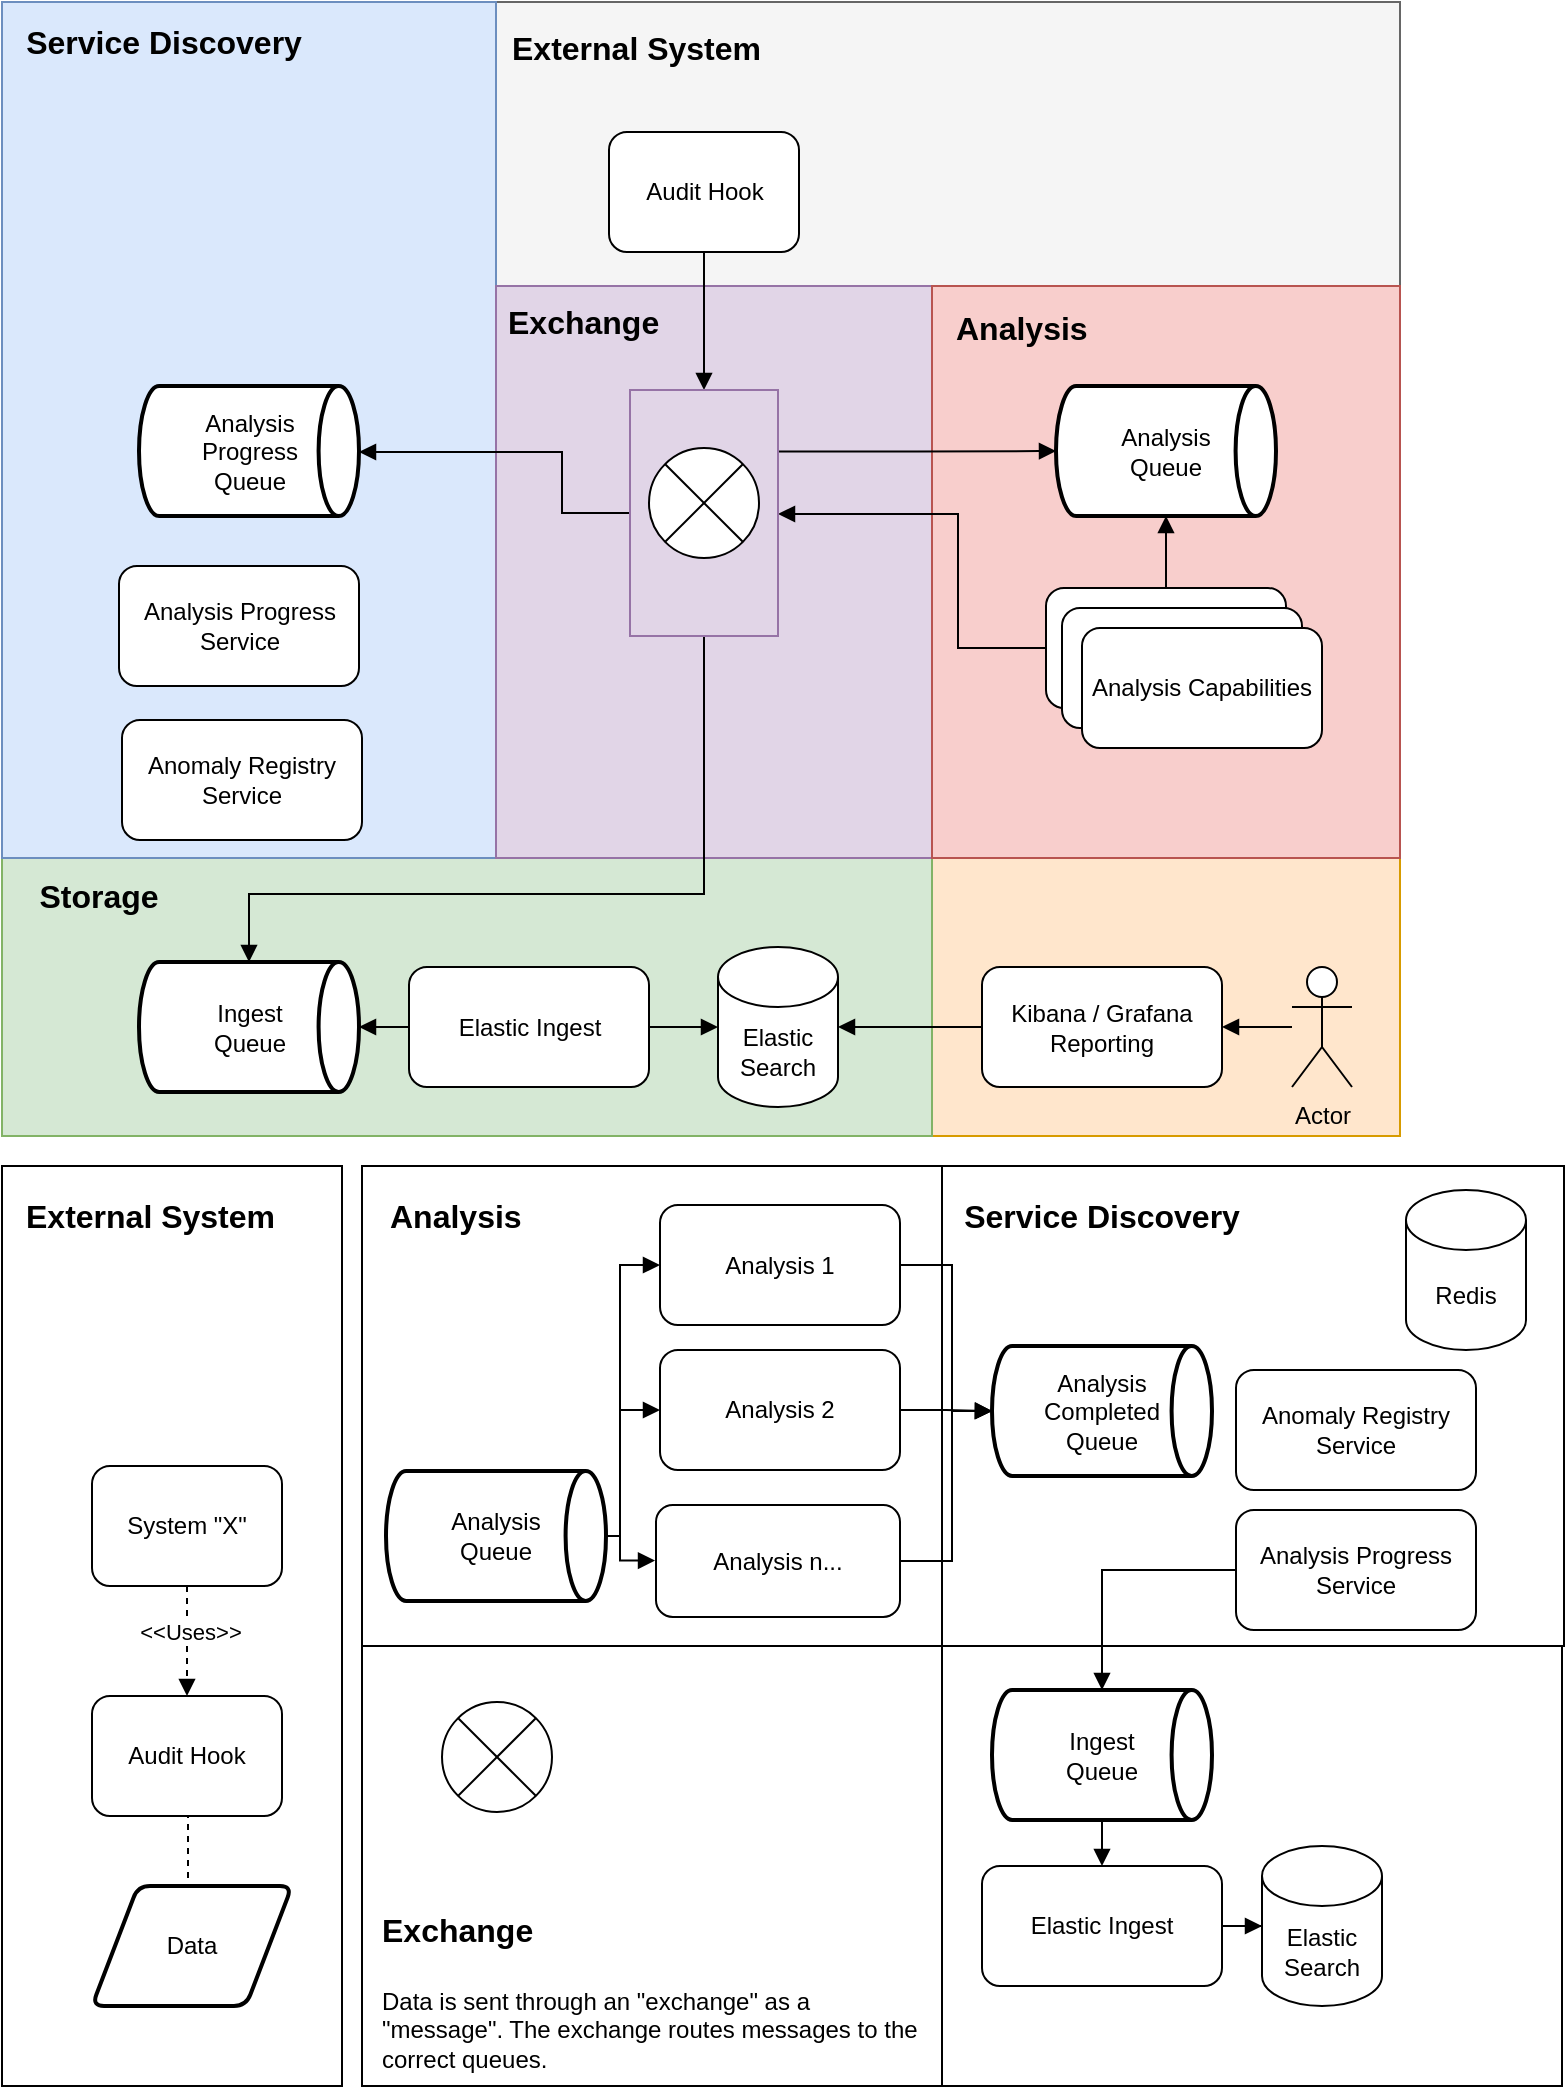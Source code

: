 <mxfile version="15.7.1" type="github">
  <diagram id="jIUITmyzeD87ZEfBDrSX" name="Page-1">
    <mxGraphModel dx="58" dy="503" grid="0" gridSize="10" guides="1" tooltips="1" connect="1" arrows="1" fold="1" page="1" pageScale="1" pageWidth="700" pageHeight="469" math="0" shadow="0">
      <root>
        <mxCell id="0" />
        <mxCell id="1" parent="0" />
        <mxCell id="8Pe6dOlYgh1ihYA8Ivlo-152" value="" style="rounded=0;whiteSpace=wrap;html=1;fontSize=12;fillColor=#ffe6cc;align=left;strokeColor=#d79b00;" vertex="1" parent="1">
          <mxGeometry x="465" y="-41" width="234" height="139" as="geometry" />
        </mxCell>
        <mxCell id="8Pe6dOlYgh1ihYA8Ivlo-136" value="" style="rounded=0;whiteSpace=wrap;html=1;fontSize=12;fillColor=#d5e8d4;align=left;strokeColor=#82b366;" vertex="1" parent="1">
          <mxGeometry y="-41" width="465" height="139" as="geometry" />
        </mxCell>
        <mxCell id="8Pe6dOlYgh1ihYA8Ivlo-50" value="" style="rounded=0;whiteSpace=wrap;html=1;" vertex="1" parent="1">
          <mxGeometry x="180" y="113" width="290" height="240" as="geometry" />
        </mxCell>
        <mxCell id="8Pe6dOlYgh1ihYA8Ivlo-57" value="" style="rounded=0;whiteSpace=wrap;html=1;" vertex="1" parent="1">
          <mxGeometry x="470" y="113" width="311" height="240" as="geometry" />
        </mxCell>
        <mxCell id="8Pe6dOlYgh1ihYA8Ivlo-58" value="" style="rounded=0;whiteSpace=wrap;html=1;" vertex="1" parent="1">
          <mxGeometry x="470" y="353" width="310" height="220" as="geometry" />
        </mxCell>
        <mxCell id="8Pe6dOlYgh1ihYA8Ivlo-52" value="" style="rounded=0;whiteSpace=wrap;html=1;" vertex="1" parent="1">
          <mxGeometry y="113" width="170" height="460" as="geometry" />
        </mxCell>
        <mxCell id="8Pe6dOlYgh1ihYA8Ivlo-51" value="" style="rounded=0;whiteSpace=wrap;html=1;" vertex="1" parent="1">
          <mxGeometry x="180" y="353" width="290" height="220" as="geometry" />
        </mxCell>
        <mxCell id="8Pe6dOlYgh1ihYA8Ivlo-108" style="edgeStyle=orthogonalEdgeStyle;rounded=0;orthogonalLoop=1;jettySize=auto;html=1;entryX=0;entryY=0.5;entryDx=0;entryDy=0;entryPerimeter=0;fontSize=12;endArrow=block;endFill=1;" edge="1" parent="1" source="8Pe6dOlYgh1ihYA8Ivlo-2" target="8Pe6dOlYgh1ihYA8Ivlo-105">
          <mxGeometry relative="1" as="geometry">
            <Array as="points">
              <mxPoint x="475" y="163" />
              <mxPoint x="475" y="236" />
            </Array>
          </mxGeometry>
        </mxCell>
        <mxCell id="8Pe6dOlYgh1ihYA8Ivlo-2" value="Analysis 1" style="rounded=1;whiteSpace=wrap;html=1;" vertex="1" parent="1">
          <mxGeometry x="329" y="132.5" width="120" height="60" as="geometry" />
        </mxCell>
        <mxCell id="8Pe6dOlYgh1ihYA8Ivlo-109" style="edgeStyle=orthogonalEdgeStyle;rounded=0;orthogonalLoop=1;jettySize=auto;html=1;fontSize=12;endArrow=block;endFill=1;" edge="1" parent="1" source="8Pe6dOlYgh1ihYA8Ivlo-3" target="8Pe6dOlYgh1ihYA8Ivlo-105">
          <mxGeometry relative="1" as="geometry" />
        </mxCell>
        <mxCell id="8Pe6dOlYgh1ihYA8Ivlo-3" value="Analysis 2" style="rounded=1;whiteSpace=wrap;html=1;" vertex="1" parent="1">
          <mxGeometry x="329" y="205" width="120" height="60" as="geometry" />
        </mxCell>
        <mxCell id="8Pe6dOlYgh1ihYA8Ivlo-110" style="edgeStyle=orthogonalEdgeStyle;rounded=0;orthogonalLoop=1;jettySize=auto;html=1;entryX=0;entryY=0.5;entryDx=0;entryDy=0;entryPerimeter=0;fontSize=12;endArrow=block;endFill=1;" edge="1" parent="1" source="8Pe6dOlYgh1ihYA8Ivlo-4" target="8Pe6dOlYgh1ihYA8Ivlo-105">
          <mxGeometry relative="1" as="geometry">
            <Array as="points">
              <mxPoint x="475" y="311" />
              <mxPoint x="475" y="236" />
            </Array>
          </mxGeometry>
        </mxCell>
        <mxCell id="8Pe6dOlYgh1ihYA8Ivlo-4" value="Analysis n..." style="rounded=1;whiteSpace=wrap;html=1;" vertex="1" parent="1">
          <mxGeometry x="327" y="282.5" width="122" height="56" as="geometry" />
        </mxCell>
        <mxCell id="8Pe6dOlYgh1ihYA8Ivlo-94" value="" style="edgeStyle=orthogonalEdgeStyle;rounded=0;orthogonalLoop=1;jettySize=auto;html=1;fontSize=12;endArrow=block;endFill=1;" edge="1" parent="1" source="8Pe6dOlYgh1ihYA8Ivlo-12" target="8Pe6dOlYgh1ihYA8Ivlo-59">
          <mxGeometry relative="1" as="geometry" />
        </mxCell>
        <mxCell id="8Pe6dOlYgh1ihYA8Ivlo-12" value="Elastic Ingest" style="rounded=1;whiteSpace=wrap;html=1;" vertex="1" parent="1">
          <mxGeometry x="490" y="463" width="120" height="60" as="geometry" />
        </mxCell>
        <mxCell id="8Pe6dOlYgh1ihYA8Ivlo-30" value="Anomaly Registry&lt;br&gt;Service" style="rounded=1;whiteSpace=wrap;html=1;" vertex="1" parent="1">
          <mxGeometry x="617" y="215" width="120" height="60" as="geometry" />
        </mxCell>
        <mxCell id="8Pe6dOlYgh1ihYA8Ivlo-36" value="Redis" style="shape=cylinder3;whiteSpace=wrap;html=1;boundedLbl=1;backgroundOutline=1;size=15;" vertex="1" parent="1">
          <mxGeometry x="702" y="125" width="60" height="80" as="geometry" />
        </mxCell>
        <mxCell id="8Pe6dOlYgh1ihYA8Ivlo-39" value="Audit Hook" style="rounded=1;whiteSpace=wrap;html=1;" vertex="1" parent="1">
          <mxGeometry x="45" y="378" width="95" height="60" as="geometry" />
        </mxCell>
        <mxCell id="8Pe6dOlYgh1ihYA8Ivlo-47" style="edgeStyle=orthogonalEdgeStyle;rounded=0;orthogonalLoop=1;jettySize=auto;html=1;dashed=1;endArrow=none;endFill=0;exitX=0.5;exitY=0;exitDx=0;exitDy=0;" edge="1" parent="1" source="8Pe6dOlYgh1ihYA8Ivlo-46" target="8Pe6dOlYgh1ihYA8Ivlo-39">
          <mxGeometry relative="1" as="geometry">
            <Array as="points">
              <mxPoint x="93" y="473" />
            </Array>
          </mxGeometry>
        </mxCell>
        <mxCell id="8Pe6dOlYgh1ihYA8Ivlo-46" value="Data" style="shape=parallelogram;html=1;strokeWidth=2;perimeter=parallelogramPerimeter;whiteSpace=wrap;rounded=1;arcSize=12;size=0.23;" vertex="1" parent="1">
          <mxGeometry x="45" y="473" width="100" height="60" as="geometry" />
        </mxCell>
        <mxCell id="8Pe6dOlYgh1ihYA8Ivlo-100" style="edgeStyle=orthogonalEdgeStyle;rounded=0;orthogonalLoop=1;jettySize=auto;html=1;entryX=0.5;entryY=0;entryDx=0;entryDy=0;entryPerimeter=0;fontSize=12;endArrow=block;endFill=1;" edge="1" parent="1" source="8Pe6dOlYgh1ihYA8Ivlo-48" target="8Pe6dOlYgh1ihYA8Ivlo-95">
          <mxGeometry relative="1" as="geometry" />
        </mxCell>
        <mxCell id="8Pe6dOlYgh1ihYA8Ivlo-48" value="Analysis Progress&lt;br&gt;Service" style="rounded=1;whiteSpace=wrap;html=1;" vertex="1" parent="1">
          <mxGeometry x="617" y="285" width="120" height="60" as="geometry" />
        </mxCell>
        <mxCell id="8Pe6dOlYgh1ihYA8Ivlo-54" style="edgeStyle=orthogonalEdgeStyle;rounded=0;orthogonalLoop=1;jettySize=auto;html=1;entryX=0.5;entryY=0;entryDx=0;entryDy=0;dashed=1;endArrow=block;endFill=1;" edge="1" parent="1" source="8Pe6dOlYgh1ihYA8Ivlo-53" target="8Pe6dOlYgh1ihYA8Ivlo-39">
          <mxGeometry relative="1" as="geometry" />
        </mxCell>
        <mxCell id="8Pe6dOlYgh1ihYA8Ivlo-55" value="&amp;lt;&amp;lt;Uses&amp;gt;&amp;gt;" style="edgeLabel;html=1;align=center;verticalAlign=middle;resizable=0;points=[];" vertex="1" connectable="0" parent="8Pe6dOlYgh1ihYA8Ivlo-54">
          <mxGeometry x="-0.182" y="1" relative="1" as="geometry">
            <mxPoint as="offset" />
          </mxGeometry>
        </mxCell>
        <mxCell id="8Pe6dOlYgh1ihYA8Ivlo-53" value="System &quot;X&quot;" style="rounded=1;whiteSpace=wrap;html=1;" vertex="1" parent="1">
          <mxGeometry x="45" y="263" width="95" height="60" as="geometry" />
        </mxCell>
        <mxCell id="8Pe6dOlYgh1ihYA8Ivlo-59" value="Elastic&lt;br&gt;Search" style="shape=cylinder3;whiteSpace=wrap;html=1;boundedLbl=1;backgroundOutline=1;size=15;" vertex="1" parent="1">
          <mxGeometry x="630" y="453" width="60" height="80" as="geometry" />
        </mxCell>
        <mxCell id="8Pe6dOlYgh1ihYA8Ivlo-88" style="edgeStyle=orthogonalEdgeStyle;rounded=0;orthogonalLoop=1;jettySize=auto;html=1;entryX=-0.004;entryY=0.496;entryDx=0;entryDy=0;fontSize=12;endArrow=block;endFill=1;entryPerimeter=0;" edge="1" parent="1" target="8Pe6dOlYgh1ihYA8Ivlo-4">
          <mxGeometry relative="1" as="geometry">
            <mxPoint x="300" y="298.002" as="sourcePoint" />
            <mxPoint x="325" y="310.5" as="targetPoint" />
            <Array as="points">
              <mxPoint x="309" y="298" />
              <mxPoint x="309" y="310" />
            </Array>
          </mxGeometry>
        </mxCell>
        <mxCell id="8Pe6dOlYgh1ihYA8Ivlo-89" style="edgeStyle=orthogonalEdgeStyle;rounded=0;orthogonalLoop=1;jettySize=auto;html=1;entryX=0;entryY=0.5;entryDx=0;entryDy=0;fontSize=12;endArrow=block;endFill=1;" edge="1" parent="1" source="8Pe6dOlYgh1ihYA8Ivlo-75" target="8Pe6dOlYgh1ihYA8Ivlo-2">
          <mxGeometry relative="1" as="geometry">
            <Array as="points">
              <mxPoint x="309" y="298" />
              <mxPoint x="309" y="163" />
            </Array>
          </mxGeometry>
        </mxCell>
        <mxCell id="8Pe6dOlYgh1ihYA8Ivlo-90" style="edgeStyle=orthogonalEdgeStyle;rounded=0;orthogonalLoop=1;jettySize=auto;html=1;entryX=0;entryY=0.5;entryDx=0;entryDy=0;fontSize=12;endArrow=block;endFill=1;" edge="1" parent="1" source="8Pe6dOlYgh1ihYA8Ivlo-75" target="8Pe6dOlYgh1ihYA8Ivlo-3">
          <mxGeometry relative="1" as="geometry">
            <Array as="points">
              <mxPoint x="309" y="298" />
              <mxPoint x="309" y="235" />
            </Array>
          </mxGeometry>
        </mxCell>
        <mxCell id="8Pe6dOlYgh1ihYA8Ivlo-75" value="Analysis &lt;br&gt;Queue" style="strokeWidth=2;html=1;shape=mxgraph.flowchart.direct_data;whiteSpace=wrap;" vertex="1" parent="1">
          <mxGeometry x="192" y="265.5" width="110" height="65" as="geometry" />
        </mxCell>
        <mxCell id="8Pe6dOlYgh1ihYA8Ivlo-85" value="&lt;h1&gt;&lt;font style=&quot;font-size: 16px&quot;&gt;Exchange&lt;/font&gt;&lt;/h1&gt;&lt;div&gt;&lt;font style=&quot;font-size: 12px&quot;&gt;Data is sent through an &quot;exchange&quot; as a &quot;message&quot;. The exchange routes messages to the correct queues.&lt;/font&gt;&lt;/div&gt;" style="text;html=1;strokeColor=none;fillColor=none;spacing=5;spacingTop=-20;whiteSpace=wrap;overflow=hidden;rounded=0;" vertex="1" parent="1">
          <mxGeometry x="185" y="473" width="280" height="100" as="geometry" />
        </mxCell>
        <mxCell id="8Pe6dOlYgh1ihYA8Ivlo-91" value="" style="shape=sumEllipse;perimeter=ellipsePerimeter;whiteSpace=wrap;html=1;backgroundOutline=1;fontSize=12;fillColor=#FFFFFF;" vertex="1" parent="1">
          <mxGeometry x="220" y="381" width="55" height="55" as="geometry" />
        </mxCell>
        <mxCell id="8Pe6dOlYgh1ihYA8Ivlo-98" style="edgeStyle=orthogonalEdgeStyle;rounded=0;orthogonalLoop=1;jettySize=auto;html=1;entryX=0.5;entryY=0;entryDx=0;entryDy=0;fontSize=12;endArrow=block;endFill=1;" edge="1" parent="1" source="8Pe6dOlYgh1ihYA8Ivlo-95" target="8Pe6dOlYgh1ihYA8Ivlo-12">
          <mxGeometry relative="1" as="geometry" />
        </mxCell>
        <mxCell id="8Pe6dOlYgh1ihYA8Ivlo-95" value="Ingest&lt;br&gt;Queue" style="strokeWidth=2;html=1;shape=mxgraph.flowchart.direct_data;whiteSpace=wrap;" vertex="1" parent="1">
          <mxGeometry x="495" y="375" width="110" height="65" as="geometry" />
        </mxCell>
        <mxCell id="8Pe6dOlYgh1ihYA8Ivlo-101" value="&lt;font style=&quot;font-size: 16px&quot;&gt;&lt;b&gt;Service Discovery&lt;/b&gt;&lt;/font&gt;" style="text;html=1;strokeColor=none;fillColor=none;align=center;verticalAlign=middle;whiteSpace=wrap;rounded=0;fontSize=12;" vertex="1" parent="1">
          <mxGeometry x="475" y="123" width="150" height="30" as="geometry" />
        </mxCell>
        <mxCell id="8Pe6dOlYgh1ihYA8Ivlo-105" value="Analysis&lt;br&gt;Completed&lt;br&gt;Queue" style="strokeWidth=2;html=1;shape=mxgraph.flowchart.direct_data;whiteSpace=wrap;" vertex="1" parent="1">
          <mxGeometry x="495" y="203" width="110" height="65" as="geometry" />
        </mxCell>
        <mxCell id="8Pe6dOlYgh1ihYA8Ivlo-111" value="&lt;font style=&quot;font-size: 16px&quot;&gt;&lt;b&gt;Analysis&lt;/b&gt;&lt;/font&gt;" style="text;html=1;strokeColor=none;fillColor=none;align=left;verticalAlign=middle;whiteSpace=wrap;rounded=0;fontSize=12;" vertex="1" parent="1">
          <mxGeometry x="192" y="123" width="76" height="30" as="geometry" />
        </mxCell>
        <mxCell id="8Pe6dOlYgh1ihYA8Ivlo-112" value="&lt;font style=&quot;font-size: 16px&quot;&gt;&lt;b&gt;External System&lt;/b&gt;&lt;/font&gt;" style="text;html=1;strokeColor=none;fillColor=none;align=left;verticalAlign=middle;whiteSpace=wrap;rounded=0;fontSize=12;" vertex="1" parent="1">
          <mxGeometry x="10" y="123" width="135" height="30" as="geometry" />
        </mxCell>
        <mxCell id="8Pe6dOlYgh1ihYA8Ivlo-113" value="" style="rounded=0;whiteSpace=wrap;html=1;fontSize=12;fillColor=#f5f5f5;align=left;strokeColor=#666666;fontColor=#333333;" vertex="1" parent="1">
          <mxGeometry x="247" y="-469" width="452" height="142" as="geometry" />
        </mxCell>
        <mxCell id="8Pe6dOlYgh1ihYA8Ivlo-114" value="" style="rounded=0;whiteSpace=wrap;html=1;fontSize=12;fillColor=#dae8fc;align=left;strokeColor=#6c8ebf;" vertex="1" parent="1">
          <mxGeometry y="-469" width="247" height="428" as="geometry" />
        </mxCell>
        <mxCell id="8Pe6dOlYgh1ihYA8Ivlo-115" value="" style="rounded=0;whiteSpace=wrap;html=1;fontSize=12;fillColor=#e1d5e7;align=left;strokeColor=#9673a6;" vertex="1" parent="1">
          <mxGeometry x="247" y="-327" width="218" height="286" as="geometry" />
        </mxCell>
        <mxCell id="8Pe6dOlYgh1ihYA8Ivlo-116" value="" style="rounded=0;whiteSpace=wrap;html=1;fontSize=12;fillColor=#f8cecc;align=left;strokeColor=#b85450;" vertex="1" parent="1">
          <mxGeometry x="465" y="-327" width="234" height="286" as="geometry" />
        </mxCell>
        <mxCell id="8Pe6dOlYgh1ihYA8Ivlo-117" value="&lt;font style=&quot;font-size: 16px&quot;&gt;&lt;b&gt;Exchange&lt;/b&gt;&lt;/font&gt;" style="text;html=1;strokeColor=none;fillColor=none;align=left;verticalAlign=middle;whiteSpace=wrap;rounded=0;fontSize=12;" vertex="1" parent="1">
          <mxGeometry x="251" y="-324" width="76" height="30" as="geometry" />
        </mxCell>
        <mxCell id="8Pe6dOlYgh1ihYA8Ivlo-133" style="edgeStyle=orthogonalEdgeStyle;rounded=0;orthogonalLoop=1;jettySize=auto;html=1;fontSize=12;endArrow=block;endFill=1;exitX=0;exitY=0.5;exitDx=0;exitDy=0;" edge="1" parent="1" source="8Pe6dOlYgh1ihYA8Ivlo-144" target="8Pe6dOlYgh1ihYA8Ivlo-127">
          <mxGeometry relative="1" as="geometry">
            <mxPoint x="323.0" y="-174.5" as="sourcePoint" />
            <Array as="points">
              <mxPoint x="280" y="-214" />
              <mxPoint x="280" y="-244" />
            </Array>
          </mxGeometry>
        </mxCell>
        <mxCell id="8Pe6dOlYgh1ihYA8Ivlo-134" style="edgeStyle=orthogonalEdgeStyle;rounded=0;orthogonalLoop=1;jettySize=auto;html=1;entryX=0;entryY=0.5;entryDx=0;entryDy=0;entryPerimeter=0;fontSize=12;endArrow=block;endFill=1;exitX=1;exitY=0.25;exitDx=0;exitDy=0;" edge="1" parent="1" source="8Pe6dOlYgh1ihYA8Ivlo-144" target="8Pe6dOlYgh1ihYA8Ivlo-126">
          <mxGeometry relative="1" as="geometry">
            <mxPoint x="378" y="-244.5" as="sourcePoint" />
          </mxGeometry>
        </mxCell>
        <mxCell id="8Pe6dOlYgh1ihYA8Ivlo-137" style="edgeStyle=orthogonalEdgeStyle;rounded=0;orthogonalLoop=1;jettySize=auto;html=1;entryX=0.5;entryY=0;entryDx=0;entryDy=0;entryPerimeter=0;fontSize=12;endArrow=block;endFill=1;exitX=0.5;exitY=1;exitDx=0;exitDy=0;" edge="1" parent="1" source="8Pe6dOlYgh1ihYA8Ivlo-144" target="8Pe6dOlYgh1ihYA8Ivlo-135">
          <mxGeometry relative="1" as="geometry">
            <mxPoint x="351" y="-141" as="sourcePoint" />
            <Array as="points">
              <mxPoint x="351" y="-23" />
              <mxPoint x="123" y="-23" />
            </Array>
          </mxGeometry>
        </mxCell>
        <mxCell id="8Pe6dOlYgh1ihYA8Ivlo-120" value="&lt;font style=&quot;font-size: 16px&quot;&gt;&lt;b&gt;External System&lt;/b&gt;&lt;/font&gt;" style="text;html=1;strokeColor=none;fillColor=none;align=left;verticalAlign=middle;whiteSpace=wrap;rounded=0;fontSize=12;" vertex="1" parent="1">
          <mxGeometry x="253" y="-461" width="135" height="30" as="geometry" />
        </mxCell>
        <mxCell id="8Pe6dOlYgh1ihYA8Ivlo-123" style="edgeStyle=orthogonalEdgeStyle;rounded=0;orthogonalLoop=1;jettySize=auto;html=1;fontSize=12;endArrow=block;endFill=1;entryX=0.5;entryY=0;entryDx=0;entryDy=0;" edge="1" parent="1" source="8Pe6dOlYgh1ihYA8Ivlo-121" target="8Pe6dOlYgh1ihYA8Ivlo-144">
          <mxGeometry relative="1" as="geometry">
            <mxPoint x="350.5" y="-272" as="targetPoint" />
          </mxGeometry>
        </mxCell>
        <mxCell id="8Pe6dOlYgh1ihYA8Ivlo-121" value="Audit Hook" style="rounded=1;whiteSpace=wrap;html=1;" vertex="1" parent="1">
          <mxGeometry x="303.5" y="-404" width="95" height="60" as="geometry" />
        </mxCell>
        <mxCell id="8Pe6dOlYgh1ihYA8Ivlo-124" value="&lt;font style=&quot;font-size: 16px&quot;&gt;&lt;b&gt;Analysis&lt;/b&gt;&lt;/font&gt;" style="text;html=1;strokeColor=none;fillColor=none;align=left;verticalAlign=middle;whiteSpace=wrap;rounded=0;fontSize=12;" vertex="1" parent="1">
          <mxGeometry x="475" y="-321" width="76" height="30" as="geometry" />
        </mxCell>
        <mxCell id="8Pe6dOlYgh1ihYA8Ivlo-125" value="&lt;font style=&quot;font-size: 16px&quot;&gt;&lt;b&gt;Service Discovery&lt;/b&gt;&lt;/font&gt;" style="text;html=1;strokeColor=none;fillColor=none;align=center;verticalAlign=middle;whiteSpace=wrap;rounded=0;fontSize=12;" vertex="1" parent="1">
          <mxGeometry x="6" y="-464" width="150" height="30" as="geometry" />
        </mxCell>
        <mxCell id="8Pe6dOlYgh1ihYA8Ivlo-126" value="Analysis &lt;br&gt;Queue" style="strokeWidth=2;html=1;shape=mxgraph.flowchart.direct_data;whiteSpace=wrap;" vertex="1" parent="1">
          <mxGeometry x="527" y="-277" width="110" height="65" as="geometry" />
        </mxCell>
        <mxCell id="8Pe6dOlYgh1ihYA8Ivlo-127" value="Analysis&lt;br&gt;Progress&lt;br&gt;Queue" style="strokeWidth=2;html=1;shape=mxgraph.flowchart.direct_data;whiteSpace=wrap;" vertex="1" parent="1">
          <mxGeometry x="68.5" y="-277" width="110" height="65" as="geometry" />
        </mxCell>
        <mxCell id="8Pe6dOlYgh1ihYA8Ivlo-129" value="Anomaly Registry&lt;br&gt;Service" style="rounded=1;whiteSpace=wrap;html=1;" vertex="1" parent="1">
          <mxGeometry x="60" y="-110" width="120" height="60" as="geometry" />
        </mxCell>
        <mxCell id="8Pe6dOlYgh1ihYA8Ivlo-130" value="Analysis Progress&lt;br&gt;Service" style="rounded=1;whiteSpace=wrap;html=1;" vertex="1" parent="1">
          <mxGeometry x="58.5" y="-187" width="120" height="60" as="geometry" />
        </mxCell>
        <mxCell id="8Pe6dOlYgh1ihYA8Ivlo-135" value="Ingest&lt;br&gt;Queue" style="strokeWidth=2;html=1;shape=mxgraph.flowchart.direct_data;whiteSpace=wrap;" vertex="1" parent="1">
          <mxGeometry x="68.5" y="11" width="110" height="65" as="geometry" />
        </mxCell>
        <mxCell id="8Pe6dOlYgh1ihYA8Ivlo-141" style="edgeStyle=orthogonalEdgeStyle;rounded=0;orthogonalLoop=1;jettySize=auto;html=1;fontSize=12;endArrow=block;endFill=1;exitX=0.5;exitY=0;exitDx=0;exitDy=0;" edge="1" parent="1" source="8Pe6dOlYgh1ihYA8Ivlo-138" target="8Pe6dOlYgh1ihYA8Ivlo-126">
          <mxGeometry relative="1" as="geometry" />
        </mxCell>
        <mxCell id="8Pe6dOlYgh1ihYA8Ivlo-138" value="" style="rounded=1;whiteSpace=wrap;html=1;" vertex="1" parent="1">
          <mxGeometry x="522" y="-176" width="120" height="60" as="geometry" />
        </mxCell>
        <mxCell id="8Pe6dOlYgh1ihYA8Ivlo-142" style="edgeStyle=orthogonalEdgeStyle;rounded=0;orthogonalLoop=1;jettySize=auto;html=1;entryX=1;entryY=0.5;entryDx=0;entryDy=0;fontSize=12;endArrow=block;endFill=1;exitX=0;exitY=0.5;exitDx=0;exitDy=0;" edge="1" parent="1" source="8Pe6dOlYgh1ihYA8Ivlo-138" target="8Pe6dOlYgh1ihYA8Ivlo-144">
          <mxGeometry relative="1" as="geometry">
            <mxPoint x="378.0" y="-174.5" as="targetPoint" />
            <Array as="points">
              <mxPoint x="478" y="-146" />
              <mxPoint x="478" y="-213" />
              <mxPoint x="388" y="-213" />
            </Array>
          </mxGeometry>
        </mxCell>
        <mxCell id="8Pe6dOlYgh1ihYA8Ivlo-139" value="" style="rounded=1;whiteSpace=wrap;html=1;" vertex="1" parent="1">
          <mxGeometry x="530" y="-166" width="120" height="60" as="geometry" />
        </mxCell>
        <mxCell id="8Pe6dOlYgh1ihYA8Ivlo-140" value="Analysis Capabilities" style="rounded=1;whiteSpace=wrap;html=1;" vertex="1" parent="1">
          <mxGeometry x="540" y="-156" width="120" height="60" as="geometry" />
        </mxCell>
        <mxCell id="8Pe6dOlYgh1ihYA8Ivlo-144" value="" style="rounded=0;whiteSpace=wrap;html=1;fontSize=12;fillColor=#e1d5e7;align=left;strokeColor=#9673a6;" vertex="1" parent="1">
          <mxGeometry x="314" y="-275" width="74" height="123" as="geometry" />
        </mxCell>
        <mxCell id="8Pe6dOlYgh1ihYA8Ivlo-150" style="edgeStyle=orthogonalEdgeStyle;rounded=0;orthogonalLoop=1;jettySize=auto;html=1;fontSize=12;endArrow=block;endFill=1;" edge="1" parent="1" source="8Pe6dOlYgh1ihYA8Ivlo-145" target="8Pe6dOlYgh1ihYA8Ivlo-135">
          <mxGeometry relative="1" as="geometry" />
        </mxCell>
        <mxCell id="8Pe6dOlYgh1ihYA8Ivlo-151" style="edgeStyle=orthogonalEdgeStyle;rounded=0;orthogonalLoop=1;jettySize=auto;html=1;fontSize=12;endArrow=block;endFill=1;" edge="1" parent="1" source="8Pe6dOlYgh1ihYA8Ivlo-145" target="8Pe6dOlYgh1ihYA8Ivlo-146">
          <mxGeometry relative="1" as="geometry" />
        </mxCell>
        <mxCell id="8Pe6dOlYgh1ihYA8Ivlo-145" value="Elastic Ingest" style="rounded=1;whiteSpace=wrap;html=1;" vertex="1" parent="1">
          <mxGeometry x="203.5" y="13.5" width="120" height="60" as="geometry" />
        </mxCell>
        <mxCell id="8Pe6dOlYgh1ihYA8Ivlo-146" value="Elastic&lt;br&gt;Search" style="shape=cylinder3;whiteSpace=wrap;html=1;boundedLbl=1;backgroundOutline=1;size=15;" vertex="1" parent="1">
          <mxGeometry x="358" y="3.5" width="60" height="80" as="geometry" />
        </mxCell>
        <mxCell id="8Pe6dOlYgh1ihYA8Ivlo-148" value="" style="shape=sumEllipse;perimeter=ellipsePerimeter;whiteSpace=wrap;html=1;backgroundOutline=1;fontSize=12;fillColor=#FFFFFF;" vertex="1" parent="1">
          <mxGeometry x="323.5" y="-246" width="55" height="55" as="geometry" />
        </mxCell>
        <mxCell id="8Pe6dOlYgh1ihYA8Ivlo-149" value="&lt;font style=&quot;font-size: 16px&quot;&gt;&lt;b&gt;Storage&lt;/b&gt;&lt;/font&gt;" style="text;html=1;strokeColor=none;fillColor=none;align=center;verticalAlign=middle;whiteSpace=wrap;rounded=0;fontSize=12;" vertex="1" parent="1">
          <mxGeometry x="8" y="-37" width="81" height="30" as="geometry" />
        </mxCell>
        <mxCell id="8Pe6dOlYgh1ihYA8Ivlo-157" style="edgeStyle=orthogonalEdgeStyle;rounded=0;orthogonalLoop=1;jettySize=auto;html=1;fontSize=12;endArrow=block;endFill=1;" edge="1" parent="1" source="8Pe6dOlYgh1ihYA8Ivlo-153" target="8Pe6dOlYgh1ihYA8Ivlo-155">
          <mxGeometry relative="1" as="geometry" />
        </mxCell>
        <mxCell id="8Pe6dOlYgh1ihYA8Ivlo-153" value="Actor" style="shape=umlActor;verticalLabelPosition=bottom;verticalAlign=top;html=1;outlineConnect=0;fontSize=12;fillColor=#FFFFFF;" vertex="1" parent="1">
          <mxGeometry x="645" y="13.5" width="30" height="60" as="geometry" />
        </mxCell>
        <mxCell id="8Pe6dOlYgh1ihYA8Ivlo-156" style="edgeStyle=orthogonalEdgeStyle;rounded=0;orthogonalLoop=1;jettySize=auto;html=1;fontSize=12;endArrow=block;endFill=1;" edge="1" parent="1" source="8Pe6dOlYgh1ihYA8Ivlo-155" target="8Pe6dOlYgh1ihYA8Ivlo-146">
          <mxGeometry relative="1" as="geometry" />
        </mxCell>
        <mxCell id="8Pe6dOlYgh1ihYA8Ivlo-155" value="Kibana / Grafana&lt;br&gt;Reporting" style="rounded=1;whiteSpace=wrap;html=1;" vertex="1" parent="1">
          <mxGeometry x="490" y="13.5" width="120" height="60" as="geometry" />
        </mxCell>
      </root>
    </mxGraphModel>
  </diagram>
</mxfile>
